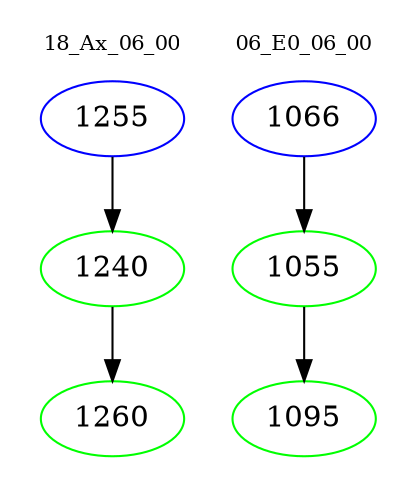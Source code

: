digraph{
subgraph cluster_0 {
color = white
label = "18_Ax_06_00";
fontsize=10;
T0_1255 [label="1255", color="blue"]
T0_1255 -> T0_1240 [color="black"]
T0_1240 [label="1240", color="green"]
T0_1240 -> T0_1260 [color="black"]
T0_1260 [label="1260", color="green"]
}
subgraph cluster_1 {
color = white
label = "06_E0_06_00";
fontsize=10;
T1_1066 [label="1066", color="blue"]
T1_1066 -> T1_1055 [color="black"]
T1_1055 [label="1055", color="green"]
T1_1055 -> T1_1095 [color="black"]
T1_1095 [label="1095", color="green"]
}
}
